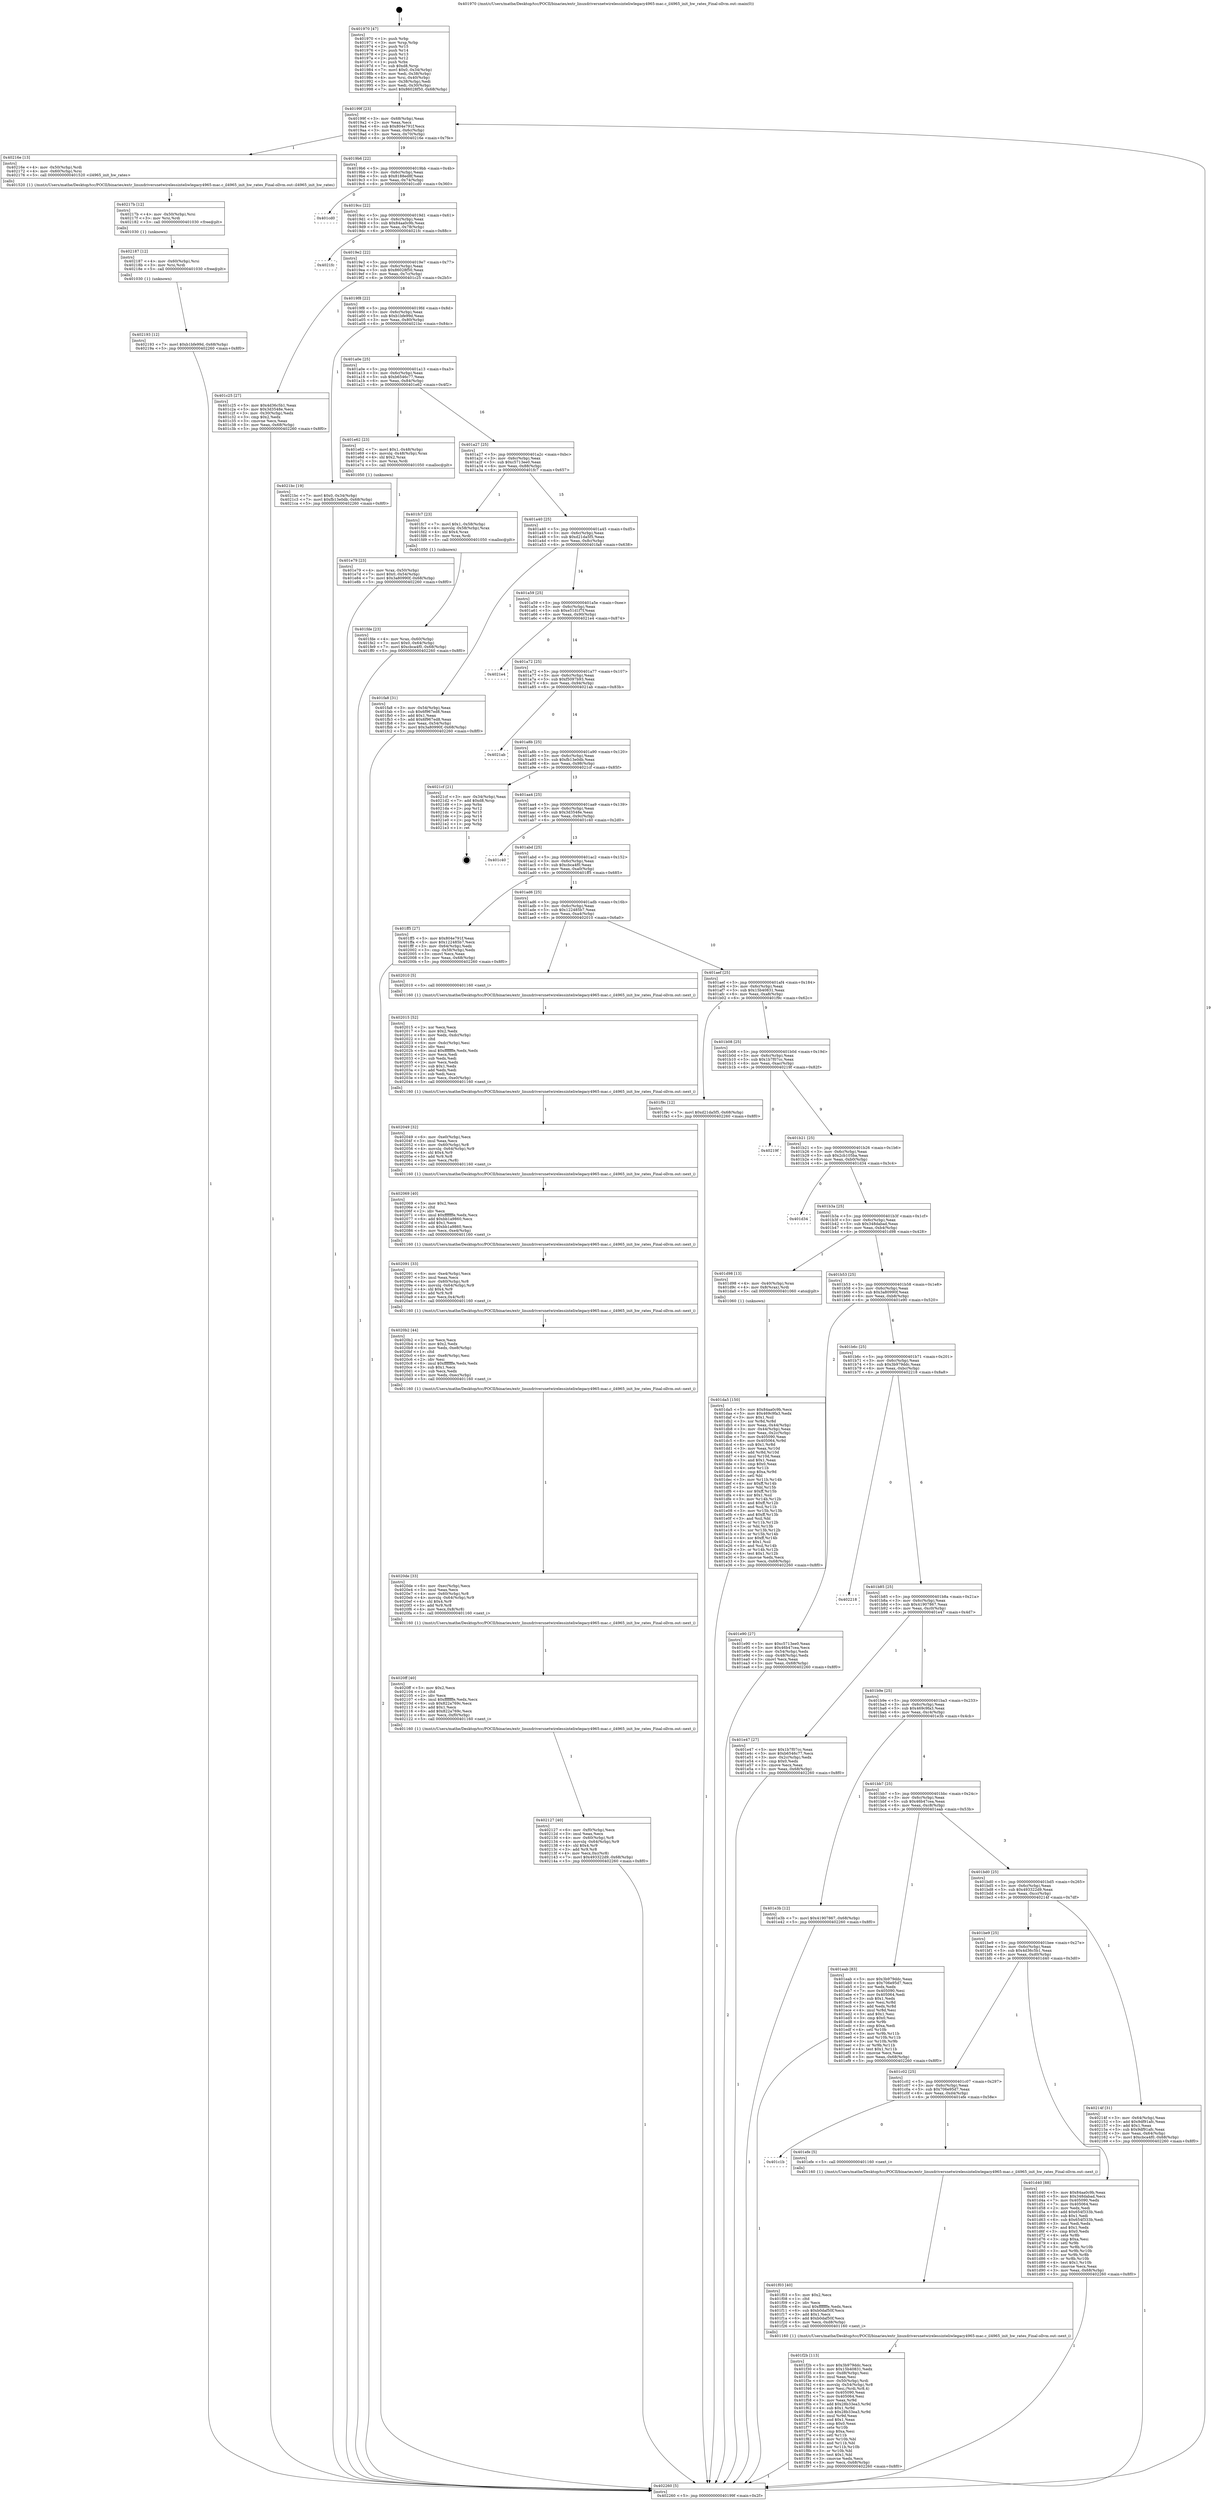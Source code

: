 digraph "0x401970" {
  label = "0x401970 (/mnt/c/Users/mathe/Desktop/tcc/POCII/binaries/extr_linuxdriversnetwirelessinteliwlegacy4965-mac.c_il4965_init_hw_rates_Final-ollvm.out::main(0))"
  labelloc = "t"
  node[shape=record]

  Entry [label="",width=0.3,height=0.3,shape=circle,fillcolor=black,style=filled]
  "0x40199f" [label="{
     0x40199f [23]\l
     | [instrs]\l
     &nbsp;&nbsp;0x40199f \<+3\>: mov -0x68(%rbp),%eax\l
     &nbsp;&nbsp;0x4019a2 \<+2\>: mov %eax,%ecx\l
     &nbsp;&nbsp;0x4019a4 \<+6\>: sub $0x804e791f,%ecx\l
     &nbsp;&nbsp;0x4019aa \<+3\>: mov %eax,-0x6c(%rbp)\l
     &nbsp;&nbsp;0x4019ad \<+3\>: mov %ecx,-0x70(%rbp)\l
     &nbsp;&nbsp;0x4019b0 \<+6\>: je 000000000040216e \<main+0x7fe\>\l
  }"]
  "0x40216e" [label="{
     0x40216e [13]\l
     | [instrs]\l
     &nbsp;&nbsp;0x40216e \<+4\>: mov -0x50(%rbp),%rdi\l
     &nbsp;&nbsp;0x402172 \<+4\>: mov -0x60(%rbp),%rsi\l
     &nbsp;&nbsp;0x402176 \<+5\>: call 0000000000401520 \<il4965_init_hw_rates\>\l
     | [calls]\l
     &nbsp;&nbsp;0x401520 \{1\} (/mnt/c/Users/mathe/Desktop/tcc/POCII/binaries/extr_linuxdriversnetwirelessinteliwlegacy4965-mac.c_il4965_init_hw_rates_Final-ollvm.out::il4965_init_hw_rates)\l
  }"]
  "0x4019b6" [label="{
     0x4019b6 [22]\l
     | [instrs]\l
     &nbsp;&nbsp;0x4019b6 \<+5\>: jmp 00000000004019bb \<main+0x4b\>\l
     &nbsp;&nbsp;0x4019bb \<+3\>: mov -0x6c(%rbp),%eax\l
     &nbsp;&nbsp;0x4019be \<+5\>: sub $0x8188ed8f,%eax\l
     &nbsp;&nbsp;0x4019c3 \<+3\>: mov %eax,-0x74(%rbp)\l
     &nbsp;&nbsp;0x4019c6 \<+6\>: je 0000000000401cd0 \<main+0x360\>\l
  }"]
  Exit [label="",width=0.3,height=0.3,shape=circle,fillcolor=black,style=filled,peripheries=2]
  "0x401cd0" [label="{
     0x401cd0\l
  }", style=dashed]
  "0x4019cc" [label="{
     0x4019cc [22]\l
     | [instrs]\l
     &nbsp;&nbsp;0x4019cc \<+5\>: jmp 00000000004019d1 \<main+0x61\>\l
     &nbsp;&nbsp;0x4019d1 \<+3\>: mov -0x6c(%rbp),%eax\l
     &nbsp;&nbsp;0x4019d4 \<+5\>: sub $0x84aa0c9b,%eax\l
     &nbsp;&nbsp;0x4019d9 \<+3\>: mov %eax,-0x78(%rbp)\l
     &nbsp;&nbsp;0x4019dc \<+6\>: je 00000000004021fc \<main+0x88c\>\l
  }"]
  "0x402193" [label="{
     0x402193 [12]\l
     | [instrs]\l
     &nbsp;&nbsp;0x402193 \<+7\>: movl $0xb1bfe99d,-0x68(%rbp)\l
     &nbsp;&nbsp;0x40219a \<+5\>: jmp 0000000000402260 \<main+0x8f0\>\l
  }"]
  "0x4021fc" [label="{
     0x4021fc\l
  }", style=dashed]
  "0x4019e2" [label="{
     0x4019e2 [22]\l
     | [instrs]\l
     &nbsp;&nbsp;0x4019e2 \<+5\>: jmp 00000000004019e7 \<main+0x77\>\l
     &nbsp;&nbsp;0x4019e7 \<+3\>: mov -0x6c(%rbp),%eax\l
     &nbsp;&nbsp;0x4019ea \<+5\>: sub $0x86028f50,%eax\l
     &nbsp;&nbsp;0x4019ef \<+3\>: mov %eax,-0x7c(%rbp)\l
     &nbsp;&nbsp;0x4019f2 \<+6\>: je 0000000000401c25 \<main+0x2b5\>\l
  }"]
  "0x402187" [label="{
     0x402187 [12]\l
     | [instrs]\l
     &nbsp;&nbsp;0x402187 \<+4\>: mov -0x60(%rbp),%rsi\l
     &nbsp;&nbsp;0x40218b \<+3\>: mov %rsi,%rdi\l
     &nbsp;&nbsp;0x40218e \<+5\>: call 0000000000401030 \<free@plt\>\l
     | [calls]\l
     &nbsp;&nbsp;0x401030 \{1\} (unknown)\l
  }"]
  "0x401c25" [label="{
     0x401c25 [27]\l
     | [instrs]\l
     &nbsp;&nbsp;0x401c25 \<+5\>: mov $0x4d36c5b1,%eax\l
     &nbsp;&nbsp;0x401c2a \<+5\>: mov $0x3d3548e,%ecx\l
     &nbsp;&nbsp;0x401c2f \<+3\>: mov -0x30(%rbp),%edx\l
     &nbsp;&nbsp;0x401c32 \<+3\>: cmp $0x2,%edx\l
     &nbsp;&nbsp;0x401c35 \<+3\>: cmovne %ecx,%eax\l
     &nbsp;&nbsp;0x401c38 \<+3\>: mov %eax,-0x68(%rbp)\l
     &nbsp;&nbsp;0x401c3b \<+5\>: jmp 0000000000402260 \<main+0x8f0\>\l
  }"]
  "0x4019f8" [label="{
     0x4019f8 [22]\l
     | [instrs]\l
     &nbsp;&nbsp;0x4019f8 \<+5\>: jmp 00000000004019fd \<main+0x8d\>\l
     &nbsp;&nbsp;0x4019fd \<+3\>: mov -0x6c(%rbp),%eax\l
     &nbsp;&nbsp;0x401a00 \<+5\>: sub $0xb1bfe99d,%eax\l
     &nbsp;&nbsp;0x401a05 \<+3\>: mov %eax,-0x80(%rbp)\l
     &nbsp;&nbsp;0x401a08 \<+6\>: je 00000000004021bc \<main+0x84c\>\l
  }"]
  "0x402260" [label="{
     0x402260 [5]\l
     | [instrs]\l
     &nbsp;&nbsp;0x402260 \<+5\>: jmp 000000000040199f \<main+0x2f\>\l
  }"]
  "0x401970" [label="{
     0x401970 [47]\l
     | [instrs]\l
     &nbsp;&nbsp;0x401970 \<+1\>: push %rbp\l
     &nbsp;&nbsp;0x401971 \<+3\>: mov %rsp,%rbp\l
     &nbsp;&nbsp;0x401974 \<+2\>: push %r15\l
     &nbsp;&nbsp;0x401976 \<+2\>: push %r14\l
     &nbsp;&nbsp;0x401978 \<+2\>: push %r13\l
     &nbsp;&nbsp;0x40197a \<+2\>: push %r12\l
     &nbsp;&nbsp;0x40197c \<+1\>: push %rbx\l
     &nbsp;&nbsp;0x40197d \<+7\>: sub $0xd8,%rsp\l
     &nbsp;&nbsp;0x401984 \<+7\>: movl $0x0,-0x34(%rbp)\l
     &nbsp;&nbsp;0x40198b \<+3\>: mov %edi,-0x38(%rbp)\l
     &nbsp;&nbsp;0x40198e \<+4\>: mov %rsi,-0x40(%rbp)\l
     &nbsp;&nbsp;0x401992 \<+3\>: mov -0x38(%rbp),%edi\l
     &nbsp;&nbsp;0x401995 \<+3\>: mov %edi,-0x30(%rbp)\l
     &nbsp;&nbsp;0x401998 \<+7\>: movl $0x86028f50,-0x68(%rbp)\l
  }"]
  "0x40217b" [label="{
     0x40217b [12]\l
     | [instrs]\l
     &nbsp;&nbsp;0x40217b \<+4\>: mov -0x50(%rbp),%rsi\l
     &nbsp;&nbsp;0x40217f \<+3\>: mov %rsi,%rdi\l
     &nbsp;&nbsp;0x402182 \<+5\>: call 0000000000401030 \<free@plt\>\l
     | [calls]\l
     &nbsp;&nbsp;0x401030 \{1\} (unknown)\l
  }"]
  "0x4021bc" [label="{
     0x4021bc [19]\l
     | [instrs]\l
     &nbsp;&nbsp;0x4021bc \<+7\>: movl $0x0,-0x34(%rbp)\l
     &nbsp;&nbsp;0x4021c3 \<+7\>: movl $0xfb13e0db,-0x68(%rbp)\l
     &nbsp;&nbsp;0x4021ca \<+5\>: jmp 0000000000402260 \<main+0x8f0\>\l
  }"]
  "0x401a0e" [label="{
     0x401a0e [25]\l
     | [instrs]\l
     &nbsp;&nbsp;0x401a0e \<+5\>: jmp 0000000000401a13 \<main+0xa3\>\l
     &nbsp;&nbsp;0x401a13 \<+3\>: mov -0x6c(%rbp),%eax\l
     &nbsp;&nbsp;0x401a16 \<+5\>: sub $0xb6546c77,%eax\l
     &nbsp;&nbsp;0x401a1b \<+6\>: mov %eax,-0x84(%rbp)\l
     &nbsp;&nbsp;0x401a21 \<+6\>: je 0000000000401e62 \<main+0x4f2\>\l
  }"]
  "0x402127" [label="{
     0x402127 [40]\l
     | [instrs]\l
     &nbsp;&nbsp;0x402127 \<+6\>: mov -0xf0(%rbp),%ecx\l
     &nbsp;&nbsp;0x40212d \<+3\>: imul %eax,%ecx\l
     &nbsp;&nbsp;0x402130 \<+4\>: mov -0x60(%rbp),%r8\l
     &nbsp;&nbsp;0x402134 \<+4\>: movslq -0x64(%rbp),%r9\l
     &nbsp;&nbsp;0x402138 \<+4\>: shl $0x4,%r9\l
     &nbsp;&nbsp;0x40213c \<+3\>: add %r9,%r8\l
     &nbsp;&nbsp;0x40213f \<+4\>: mov %ecx,0xc(%r8)\l
     &nbsp;&nbsp;0x402143 \<+7\>: movl $0x493322d9,-0x68(%rbp)\l
     &nbsp;&nbsp;0x40214a \<+5\>: jmp 0000000000402260 \<main+0x8f0\>\l
  }"]
  "0x401e62" [label="{
     0x401e62 [23]\l
     | [instrs]\l
     &nbsp;&nbsp;0x401e62 \<+7\>: movl $0x1,-0x48(%rbp)\l
     &nbsp;&nbsp;0x401e69 \<+4\>: movslq -0x48(%rbp),%rax\l
     &nbsp;&nbsp;0x401e6d \<+4\>: shl $0x2,%rax\l
     &nbsp;&nbsp;0x401e71 \<+3\>: mov %rax,%rdi\l
     &nbsp;&nbsp;0x401e74 \<+5\>: call 0000000000401050 \<malloc@plt\>\l
     | [calls]\l
     &nbsp;&nbsp;0x401050 \{1\} (unknown)\l
  }"]
  "0x401a27" [label="{
     0x401a27 [25]\l
     | [instrs]\l
     &nbsp;&nbsp;0x401a27 \<+5\>: jmp 0000000000401a2c \<main+0xbc\>\l
     &nbsp;&nbsp;0x401a2c \<+3\>: mov -0x6c(%rbp),%eax\l
     &nbsp;&nbsp;0x401a2f \<+5\>: sub $0xc5713ee0,%eax\l
     &nbsp;&nbsp;0x401a34 \<+6\>: mov %eax,-0x88(%rbp)\l
     &nbsp;&nbsp;0x401a3a \<+6\>: je 0000000000401fc7 \<main+0x657\>\l
  }"]
  "0x4020ff" [label="{
     0x4020ff [40]\l
     | [instrs]\l
     &nbsp;&nbsp;0x4020ff \<+5\>: mov $0x2,%ecx\l
     &nbsp;&nbsp;0x402104 \<+1\>: cltd\l
     &nbsp;&nbsp;0x402105 \<+2\>: idiv %ecx\l
     &nbsp;&nbsp;0x402107 \<+6\>: imul $0xfffffffe,%edx,%ecx\l
     &nbsp;&nbsp;0x40210d \<+6\>: sub $0x822a769c,%ecx\l
     &nbsp;&nbsp;0x402113 \<+3\>: add $0x1,%ecx\l
     &nbsp;&nbsp;0x402116 \<+6\>: add $0x822a769c,%ecx\l
     &nbsp;&nbsp;0x40211c \<+6\>: mov %ecx,-0xf0(%rbp)\l
     &nbsp;&nbsp;0x402122 \<+5\>: call 0000000000401160 \<next_i\>\l
     | [calls]\l
     &nbsp;&nbsp;0x401160 \{1\} (/mnt/c/Users/mathe/Desktop/tcc/POCII/binaries/extr_linuxdriversnetwirelessinteliwlegacy4965-mac.c_il4965_init_hw_rates_Final-ollvm.out::next_i)\l
  }"]
  "0x401fc7" [label="{
     0x401fc7 [23]\l
     | [instrs]\l
     &nbsp;&nbsp;0x401fc7 \<+7\>: movl $0x1,-0x58(%rbp)\l
     &nbsp;&nbsp;0x401fce \<+4\>: movslq -0x58(%rbp),%rax\l
     &nbsp;&nbsp;0x401fd2 \<+4\>: shl $0x4,%rax\l
     &nbsp;&nbsp;0x401fd6 \<+3\>: mov %rax,%rdi\l
     &nbsp;&nbsp;0x401fd9 \<+5\>: call 0000000000401050 \<malloc@plt\>\l
     | [calls]\l
     &nbsp;&nbsp;0x401050 \{1\} (unknown)\l
  }"]
  "0x401a40" [label="{
     0x401a40 [25]\l
     | [instrs]\l
     &nbsp;&nbsp;0x401a40 \<+5\>: jmp 0000000000401a45 \<main+0xd5\>\l
     &nbsp;&nbsp;0x401a45 \<+3\>: mov -0x6c(%rbp),%eax\l
     &nbsp;&nbsp;0x401a48 \<+5\>: sub $0xd21da5f5,%eax\l
     &nbsp;&nbsp;0x401a4d \<+6\>: mov %eax,-0x8c(%rbp)\l
     &nbsp;&nbsp;0x401a53 \<+6\>: je 0000000000401fa8 \<main+0x638\>\l
  }"]
  "0x4020de" [label="{
     0x4020de [33]\l
     | [instrs]\l
     &nbsp;&nbsp;0x4020de \<+6\>: mov -0xec(%rbp),%ecx\l
     &nbsp;&nbsp;0x4020e4 \<+3\>: imul %eax,%ecx\l
     &nbsp;&nbsp;0x4020e7 \<+4\>: mov -0x60(%rbp),%r8\l
     &nbsp;&nbsp;0x4020eb \<+4\>: movslq -0x64(%rbp),%r9\l
     &nbsp;&nbsp;0x4020ef \<+4\>: shl $0x4,%r9\l
     &nbsp;&nbsp;0x4020f3 \<+3\>: add %r9,%r8\l
     &nbsp;&nbsp;0x4020f6 \<+4\>: mov %ecx,0x8(%r8)\l
     &nbsp;&nbsp;0x4020fa \<+5\>: call 0000000000401160 \<next_i\>\l
     | [calls]\l
     &nbsp;&nbsp;0x401160 \{1\} (/mnt/c/Users/mathe/Desktop/tcc/POCII/binaries/extr_linuxdriversnetwirelessinteliwlegacy4965-mac.c_il4965_init_hw_rates_Final-ollvm.out::next_i)\l
  }"]
  "0x401fa8" [label="{
     0x401fa8 [31]\l
     | [instrs]\l
     &nbsp;&nbsp;0x401fa8 \<+3\>: mov -0x54(%rbp),%eax\l
     &nbsp;&nbsp;0x401fab \<+5\>: sub $0x6f967ed8,%eax\l
     &nbsp;&nbsp;0x401fb0 \<+3\>: add $0x1,%eax\l
     &nbsp;&nbsp;0x401fb3 \<+5\>: add $0x6f967ed8,%eax\l
     &nbsp;&nbsp;0x401fb8 \<+3\>: mov %eax,-0x54(%rbp)\l
     &nbsp;&nbsp;0x401fbb \<+7\>: movl $0x3a80990f,-0x68(%rbp)\l
     &nbsp;&nbsp;0x401fc2 \<+5\>: jmp 0000000000402260 \<main+0x8f0\>\l
  }"]
  "0x401a59" [label="{
     0x401a59 [25]\l
     | [instrs]\l
     &nbsp;&nbsp;0x401a59 \<+5\>: jmp 0000000000401a5e \<main+0xee\>\l
     &nbsp;&nbsp;0x401a5e \<+3\>: mov -0x6c(%rbp),%eax\l
     &nbsp;&nbsp;0x401a61 \<+5\>: sub $0xe51d1f7f,%eax\l
     &nbsp;&nbsp;0x401a66 \<+6\>: mov %eax,-0x90(%rbp)\l
     &nbsp;&nbsp;0x401a6c \<+6\>: je 00000000004021e4 \<main+0x874\>\l
  }"]
  "0x4020b2" [label="{
     0x4020b2 [44]\l
     | [instrs]\l
     &nbsp;&nbsp;0x4020b2 \<+2\>: xor %ecx,%ecx\l
     &nbsp;&nbsp;0x4020b4 \<+5\>: mov $0x2,%edx\l
     &nbsp;&nbsp;0x4020b9 \<+6\>: mov %edx,-0xe8(%rbp)\l
     &nbsp;&nbsp;0x4020bf \<+1\>: cltd\l
     &nbsp;&nbsp;0x4020c0 \<+6\>: mov -0xe8(%rbp),%esi\l
     &nbsp;&nbsp;0x4020c6 \<+2\>: idiv %esi\l
     &nbsp;&nbsp;0x4020c8 \<+6\>: imul $0xfffffffe,%edx,%edx\l
     &nbsp;&nbsp;0x4020ce \<+3\>: sub $0x1,%ecx\l
     &nbsp;&nbsp;0x4020d1 \<+2\>: sub %ecx,%edx\l
     &nbsp;&nbsp;0x4020d3 \<+6\>: mov %edx,-0xec(%rbp)\l
     &nbsp;&nbsp;0x4020d9 \<+5\>: call 0000000000401160 \<next_i\>\l
     | [calls]\l
     &nbsp;&nbsp;0x401160 \{1\} (/mnt/c/Users/mathe/Desktop/tcc/POCII/binaries/extr_linuxdriversnetwirelessinteliwlegacy4965-mac.c_il4965_init_hw_rates_Final-ollvm.out::next_i)\l
  }"]
  "0x4021e4" [label="{
     0x4021e4\l
  }", style=dashed]
  "0x401a72" [label="{
     0x401a72 [25]\l
     | [instrs]\l
     &nbsp;&nbsp;0x401a72 \<+5\>: jmp 0000000000401a77 \<main+0x107\>\l
     &nbsp;&nbsp;0x401a77 \<+3\>: mov -0x6c(%rbp),%eax\l
     &nbsp;&nbsp;0x401a7a \<+5\>: sub $0xf5097b93,%eax\l
     &nbsp;&nbsp;0x401a7f \<+6\>: mov %eax,-0x94(%rbp)\l
     &nbsp;&nbsp;0x401a85 \<+6\>: je 00000000004021ab \<main+0x83b\>\l
  }"]
  "0x402091" [label="{
     0x402091 [33]\l
     | [instrs]\l
     &nbsp;&nbsp;0x402091 \<+6\>: mov -0xe4(%rbp),%ecx\l
     &nbsp;&nbsp;0x402097 \<+3\>: imul %eax,%ecx\l
     &nbsp;&nbsp;0x40209a \<+4\>: mov -0x60(%rbp),%r8\l
     &nbsp;&nbsp;0x40209e \<+4\>: movslq -0x64(%rbp),%r9\l
     &nbsp;&nbsp;0x4020a2 \<+4\>: shl $0x4,%r9\l
     &nbsp;&nbsp;0x4020a6 \<+3\>: add %r9,%r8\l
     &nbsp;&nbsp;0x4020a9 \<+4\>: mov %ecx,0x4(%r8)\l
     &nbsp;&nbsp;0x4020ad \<+5\>: call 0000000000401160 \<next_i\>\l
     | [calls]\l
     &nbsp;&nbsp;0x401160 \{1\} (/mnt/c/Users/mathe/Desktop/tcc/POCII/binaries/extr_linuxdriversnetwirelessinteliwlegacy4965-mac.c_il4965_init_hw_rates_Final-ollvm.out::next_i)\l
  }"]
  "0x4021ab" [label="{
     0x4021ab\l
  }", style=dashed]
  "0x401a8b" [label="{
     0x401a8b [25]\l
     | [instrs]\l
     &nbsp;&nbsp;0x401a8b \<+5\>: jmp 0000000000401a90 \<main+0x120\>\l
     &nbsp;&nbsp;0x401a90 \<+3\>: mov -0x6c(%rbp),%eax\l
     &nbsp;&nbsp;0x401a93 \<+5\>: sub $0xfb13e0db,%eax\l
     &nbsp;&nbsp;0x401a98 \<+6\>: mov %eax,-0x98(%rbp)\l
     &nbsp;&nbsp;0x401a9e \<+6\>: je 00000000004021cf \<main+0x85f\>\l
  }"]
  "0x402069" [label="{
     0x402069 [40]\l
     | [instrs]\l
     &nbsp;&nbsp;0x402069 \<+5\>: mov $0x2,%ecx\l
     &nbsp;&nbsp;0x40206e \<+1\>: cltd\l
     &nbsp;&nbsp;0x40206f \<+2\>: idiv %ecx\l
     &nbsp;&nbsp;0x402071 \<+6\>: imul $0xfffffffe,%edx,%ecx\l
     &nbsp;&nbsp;0x402077 \<+6\>: add $0xbb1a9860,%ecx\l
     &nbsp;&nbsp;0x40207d \<+3\>: add $0x1,%ecx\l
     &nbsp;&nbsp;0x402080 \<+6\>: sub $0xbb1a9860,%ecx\l
     &nbsp;&nbsp;0x402086 \<+6\>: mov %ecx,-0xe4(%rbp)\l
     &nbsp;&nbsp;0x40208c \<+5\>: call 0000000000401160 \<next_i\>\l
     | [calls]\l
     &nbsp;&nbsp;0x401160 \{1\} (/mnt/c/Users/mathe/Desktop/tcc/POCII/binaries/extr_linuxdriversnetwirelessinteliwlegacy4965-mac.c_il4965_init_hw_rates_Final-ollvm.out::next_i)\l
  }"]
  "0x4021cf" [label="{
     0x4021cf [21]\l
     | [instrs]\l
     &nbsp;&nbsp;0x4021cf \<+3\>: mov -0x34(%rbp),%eax\l
     &nbsp;&nbsp;0x4021d2 \<+7\>: add $0xd8,%rsp\l
     &nbsp;&nbsp;0x4021d9 \<+1\>: pop %rbx\l
     &nbsp;&nbsp;0x4021da \<+2\>: pop %r12\l
     &nbsp;&nbsp;0x4021dc \<+2\>: pop %r13\l
     &nbsp;&nbsp;0x4021de \<+2\>: pop %r14\l
     &nbsp;&nbsp;0x4021e0 \<+2\>: pop %r15\l
     &nbsp;&nbsp;0x4021e2 \<+1\>: pop %rbp\l
     &nbsp;&nbsp;0x4021e3 \<+1\>: ret\l
  }"]
  "0x401aa4" [label="{
     0x401aa4 [25]\l
     | [instrs]\l
     &nbsp;&nbsp;0x401aa4 \<+5\>: jmp 0000000000401aa9 \<main+0x139\>\l
     &nbsp;&nbsp;0x401aa9 \<+3\>: mov -0x6c(%rbp),%eax\l
     &nbsp;&nbsp;0x401aac \<+5\>: sub $0x3d3548e,%eax\l
     &nbsp;&nbsp;0x401ab1 \<+6\>: mov %eax,-0x9c(%rbp)\l
     &nbsp;&nbsp;0x401ab7 \<+6\>: je 0000000000401c40 \<main+0x2d0\>\l
  }"]
  "0x402049" [label="{
     0x402049 [32]\l
     | [instrs]\l
     &nbsp;&nbsp;0x402049 \<+6\>: mov -0xe0(%rbp),%ecx\l
     &nbsp;&nbsp;0x40204f \<+3\>: imul %eax,%ecx\l
     &nbsp;&nbsp;0x402052 \<+4\>: mov -0x60(%rbp),%r8\l
     &nbsp;&nbsp;0x402056 \<+4\>: movslq -0x64(%rbp),%r9\l
     &nbsp;&nbsp;0x40205a \<+4\>: shl $0x4,%r9\l
     &nbsp;&nbsp;0x40205e \<+3\>: add %r9,%r8\l
     &nbsp;&nbsp;0x402061 \<+3\>: mov %ecx,(%r8)\l
     &nbsp;&nbsp;0x402064 \<+5\>: call 0000000000401160 \<next_i\>\l
     | [calls]\l
     &nbsp;&nbsp;0x401160 \{1\} (/mnt/c/Users/mathe/Desktop/tcc/POCII/binaries/extr_linuxdriversnetwirelessinteliwlegacy4965-mac.c_il4965_init_hw_rates_Final-ollvm.out::next_i)\l
  }"]
  "0x401c40" [label="{
     0x401c40\l
  }", style=dashed]
  "0x401abd" [label="{
     0x401abd [25]\l
     | [instrs]\l
     &nbsp;&nbsp;0x401abd \<+5\>: jmp 0000000000401ac2 \<main+0x152\>\l
     &nbsp;&nbsp;0x401ac2 \<+3\>: mov -0x6c(%rbp),%eax\l
     &nbsp;&nbsp;0x401ac5 \<+5\>: sub $0xcbca4f0,%eax\l
     &nbsp;&nbsp;0x401aca \<+6\>: mov %eax,-0xa0(%rbp)\l
     &nbsp;&nbsp;0x401ad0 \<+6\>: je 0000000000401ff5 \<main+0x685\>\l
  }"]
  "0x402015" [label="{
     0x402015 [52]\l
     | [instrs]\l
     &nbsp;&nbsp;0x402015 \<+2\>: xor %ecx,%ecx\l
     &nbsp;&nbsp;0x402017 \<+5\>: mov $0x2,%edx\l
     &nbsp;&nbsp;0x40201c \<+6\>: mov %edx,-0xdc(%rbp)\l
     &nbsp;&nbsp;0x402022 \<+1\>: cltd\l
     &nbsp;&nbsp;0x402023 \<+6\>: mov -0xdc(%rbp),%esi\l
     &nbsp;&nbsp;0x402029 \<+2\>: idiv %esi\l
     &nbsp;&nbsp;0x40202b \<+6\>: imul $0xfffffffe,%edx,%edx\l
     &nbsp;&nbsp;0x402031 \<+2\>: mov %ecx,%edi\l
     &nbsp;&nbsp;0x402033 \<+2\>: sub %edx,%edi\l
     &nbsp;&nbsp;0x402035 \<+2\>: mov %ecx,%edx\l
     &nbsp;&nbsp;0x402037 \<+3\>: sub $0x1,%edx\l
     &nbsp;&nbsp;0x40203a \<+2\>: add %edx,%edi\l
     &nbsp;&nbsp;0x40203c \<+2\>: sub %edi,%ecx\l
     &nbsp;&nbsp;0x40203e \<+6\>: mov %ecx,-0xe0(%rbp)\l
     &nbsp;&nbsp;0x402044 \<+5\>: call 0000000000401160 \<next_i\>\l
     | [calls]\l
     &nbsp;&nbsp;0x401160 \{1\} (/mnt/c/Users/mathe/Desktop/tcc/POCII/binaries/extr_linuxdriversnetwirelessinteliwlegacy4965-mac.c_il4965_init_hw_rates_Final-ollvm.out::next_i)\l
  }"]
  "0x401ff5" [label="{
     0x401ff5 [27]\l
     | [instrs]\l
     &nbsp;&nbsp;0x401ff5 \<+5\>: mov $0x804e791f,%eax\l
     &nbsp;&nbsp;0x401ffa \<+5\>: mov $0x122485b7,%ecx\l
     &nbsp;&nbsp;0x401fff \<+3\>: mov -0x64(%rbp),%edx\l
     &nbsp;&nbsp;0x402002 \<+3\>: cmp -0x58(%rbp),%edx\l
     &nbsp;&nbsp;0x402005 \<+3\>: cmovl %ecx,%eax\l
     &nbsp;&nbsp;0x402008 \<+3\>: mov %eax,-0x68(%rbp)\l
     &nbsp;&nbsp;0x40200b \<+5\>: jmp 0000000000402260 \<main+0x8f0\>\l
  }"]
  "0x401ad6" [label="{
     0x401ad6 [25]\l
     | [instrs]\l
     &nbsp;&nbsp;0x401ad6 \<+5\>: jmp 0000000000401adb \<main+0x16b\>\l
     &nbsp;&nbsp;0x401adb \<+3\>: mov -0x6c(%rbp),%eax\l
     &nbsp;&nbsp;0x401ade \<+5\>: sub $0x122485b7,%eax\l
     &nbsp;&nbsp;0x401ae3 \<+6\>: mov %eax,-0xa4(%rbp)\l
     &nbsp;&nbsp;0x401ae9 \<+6\>: je 0000000000402010 \<main+0x6a0\>\l
  }"]
  "0x401fde" [label="{
     0x401fde [23]\l
     | [instrs]\l
     &nbsp;&nbsp;0x401fde \<+4\>: mov %rax,-0x60(%rbp)\l
     &nbsp;&nbsp;0x401fe2 \<+7\>: movl $0x0,-0x64(%rbp)\l
     &nbsp;&nbsp;0x401fe9 \<+7\>: movl $0xcbca4f0,-0x68(%rbp)\l
     &nbsp;&nbsp;0x401ff0 \<+5\>: jmp 0000000000402260 \<main+0x8f0\>\l
  }"]
  "0x402010" [label="{
     0x402010 [5]\l
     | [instrs]\l
     &nbsp;&nbsp;0x402010 \<+5\>: call 0000000000401160 \<next_i\>\l
     | [calls]\l
     &nbsp;&nbsp;0x401160 \{1\} (/mnt/c/Users/mathe/Desktop/tcc/POCII/binaries/extr_linuxdriversnetwirelessinteliwlegacy4965-mac.c_il4965_init_hw_rates_Final-ollvm.out::next_i)\l
  }"]
  "0x401aef" [label="{
     0x401aef [25]\l
     | [instrs]\l
     &nbsp;&nbsp;0x401aef \<+5\>: jmp 0000000000401af4 \<main+0x184\>\l
     &nbsp;&nbsp;0x401af4 \<+3\>: mov -0x6c(%rbp),%eax\l
     &nbsp;&nbsp;0x401af7 \<+5\>: sub $0x15b40831,%eax\l
     &nbsp;&nbsp;0x401afc \<+6\>: mov %eax,-0xa8(%rbp)\l
     &nbsp;&nbsp;0x401b02 \<+6\>: je 0000000000401f9c \<main+0x62c\>\l
  }"]
  "0x401f2b" [label="{
     0x401f2b [113]\l
     | [instrs]\l
     &nbsp;&nbsp;0x401f2b \<+5\>: mov $0x3b979ddc,%ecx\l
     &nbsp;&nbsp;0x401f30 \<+5\>: mov $0x15b40831,%edx\l
     &nbsp;&nbsp;0x401f35 \<+6\>: mov -0xd8(%rbp),%esi\l
     &nbsp;&nbsp;0x401f3b \<+3\>: imul %eax,%esi\l
     &nbsp;&nbsp;0x401f3e \<+4\>: mov -0x50(%rbp),%rdi\l
     &nbsp;&nbsp;0x401f42 \<+4\>: movslq -0x54(%rbp),%r8\l
     &nbsp;&nbsp;0x401f46 \<+4\>: mov %esi,(%rdi,%r8,4)\l
     &nbsp;&nbsp;0x401f4a \<+7\>: mov 0x405090,%eax\l
     &nbsp;&nbsp;0x401f51 \<+7\>: mov 0x405064,%esi\l
     &nbsp;&nbsp;0x401f58 \<+3\>: mov %eax,%r9d\l
     &nbsp;&nbsp;0x401f5b \<+7\>: add $0x28b33ea3,%r9d\l
     &nbsp;&nbsp;0x401f62 \<+4\>: sub $0x1,%r9d\l
     &nbsp;&nbsp;0x401f66 \<+7\>: sub $0x28b33ea3,%r9d\l
     &nbsp;&nbsp;0x401f6d \<+4\>: imul %r9d,%eax\l
     &nbsp;&nbsp;0x401f71 \<+3\>: and $0x1,%eax\l
     &nbsp;&nbsp;0x401f74 \<+3\>: cmp $0x0,%eax\l
     &nbsp;&nbsp;0x401f77 \<+4\>: sete %r10b\l
     &nbsp;&nbsp;0x401f7b \<+3\>: cmp $0xa,%esi\l
     &nbsp;&nbsp;0x401f7e \<+4\>: setl %r11b\l
     &nbsp;&nbsp;0x401f82 \<+3\>: mov %r10b,%bl\l
     &nbsp;&nbsp;0x401f85 \<+3\>: and %r11b,%bl\l
     &nbsp;&nbsp;0x401f88 \<+3\>: xor %r11b,%r10b\l
     &nbsp;&nbsp;0x401f8b \<+3\>: or %r10b,%bl\l
     &nbsp;&nbsp;0x401f8e \<+3\>: test $0x1,%bl\l
     &nbsp;&nbsp;0x401f91 \<+3\>: cmovne %edx,%ecx\l
     &nbsp;&nbsp;0x401f94 \<+3\>: mov %ecx,-0x68(%rbp)\l
     &nbsp;&nbsp;0x401f97 \<+5\>: jmp 0000000000402260 \<main+0x8f0\>\l
  }"]
  "0x401f9c" [label="{
     0x401f9c [12]\l
     | [instrs]\l
     &nbsp;&nbsp;0x401f9c \<+7\>: movl $0xd21da5f5,-0x68(%rbp)\l
     &nbsp;&nbsp;0x401fa3 \<+5\>: jmp 0000000000402260 \<main+0x8f0\>\l
  }"]
  "0x401b08" [label="{
     0x401b08 [25]\l
     | [instrs]\l
     &nbsp;&nbsp;0x401b08 \<+5\>: jmp 0000000000401b0d \<main+0x19d\>\l
     &nbsp;&nbsp;0x401b0d \<+3\>: mov -0x6c(%rbp),%eax\l
     &nbsp;&nbsp;0x401b10 \<+5\>: sub $0x1b7f07cc,%eax\l
     &nbsp;&nbsp;0x401b15 \<+6\>: mov %eax,-0xac(%rbp)\l
     &nbsp;&nbsp;0x401b1b \<+6\>: je 000000000040219f \<main+0x82f\>\l
  }"]
  "0x401f03" [label="{
     0x401f03 [40]\l
     | [instrs]\l
     &nbsp;&nbsp;0x401f03 \<+5\>: mov $0x2,%ecx\l
     &nbsp;&nbsp;0x401f08 \<+1\>: cltd\l
     &nbsp;&nbsp;0x401f09 \<+2\>: idiv %ecx\l
     &nbsp;&nbsp;0x401f0b \<+6\>: imul $0xfffffffe,%edx,%ecx\l
     &nbsp;&nbsp;0x401f11 \<+6\>: sub $0xb0daf50f,%ecx\l
     &nbsp;&nbsp;0x401f17 \<+3\>: add $0x1,%ecx\l
     &nbsp;&nbsp;0x401f1a \<+6\>: add $0xb0daf50f,%ecx\l
     &nbsp;&nbsp;0x401f20 \<+6\>: mov %ecx,-0xd8(%rbp)\l
     &nbsp;&nbsp;0x401f26 \<+5\>: call 0000000000401160 \<next_i\>\l
     | [calls]\l
     &nbsp;&nbsp;0x401160 \{1\} (/mnt/c/Users/mathe/Desktop/tcc/POCII/binaries/extr_linuxdriversnetwirelessinteliwlegacy4965-mac.c_il4965_init_hw_rates_Final-ollvm.out::next_i)\l
  }"]
  "0x40219f" [label="{
     0x40219f\l
  }", style=dashed]
  "0x401b21" [label="{
     0x401b21 [25]\l
     | [instrs]\l
     &nbsp;&nbsp;0x401b21 \<+5\>: jmp 0000000000401b26 \<main+0x1b6\>\l
     &nbsp;&nbsp;0x401b26 \<+3\>: mov -0x6c(%rbp),%eax\l
     &nbsp;&nbsp;0x401b29 \<+5\>: sub $0x2cb105ba,%eax\l
     &nbsp;&nbsp;0x401b2e \<+6\>: mov %eax,-0xb0(%rbp)\l
     &nbsp;&nbsp;0x401b34 \<+6\>: je 0000000000401d34 \<main+0x3c4\>\l
  }"]
  "0x401c1b" [label="{
     0x401c1b\l
  }", style=dashed]
  "0x401d34" [label="{
     0x401d34\l
  }", style=dashed]
  "0x401b3a" [label="{
     0x401b3a [25]\l
     | [instrs]\l
     &nbsp;&nbsp;0x401b3a \<+5\>: jmp 0000000000401b3f \<main+0x1cf\>\l
     &nbsp;&nbsp;0x401b3f \<+3\>: mov -0x6c(%rbp),%eax\l
     &nbsp;&nbsp;0x401b42 \<+5\>: sub $0x348dabad,%eax\l
     &nbsp;&nbsp;0x401b47 \<+6\>: mov %eax,-0xb4(%rbp)\l
     &nbsp;&nbsp;0x401b4d \<+6\>: je 0000000000401d98 \<main+0x428\>\l
  }"]
  "0x401efe" [label="{
     0x401efe [5]\l
     | [instrs]\l
     &nbsp;&nbsp;0x401efe \<+5\>: call 0000000000401160 \<next_i\>\l
     | [calls]\l
     &nbsp;&nbsp;0x401160 \{1\} (/mnt/c/Users/mathe/Desktop/tcc/POCII/binaries/extr_linuxdriversnetwirelessinteliwlegacy4965-mac.c_il4965_init_hw_rates_Final-ollvm.out::next_i)\l
  }"]
  "0x401d98" [label="{
     0x401d98 [13]\l
     | [instrs]\l
     &nbsp;&nbsp;0x401d98 \<+4\>: mov -0x40(%rbp),%rax\l
     &nbsp;&nbsp;0x401d9c \<+4\>: mov 0x8(%rax),%rdi\l
     &nbsp;&nbsp;0x401da0 \<+5\>: call 0000000000401060 \<atoi@plt\>\l
     | [calls]\l
     &nbsp;&nbsp;0x401060 \{1\} (unknown)\l
  }"]
  "0x401b53" [label="{
     0x401b53 [25]\l
     | [instrs]\l
     &nbsp;&nbsp;0x401b53 \<+5\>: jmp 0000000000401b58 \<main+0x1e8\>\l
     &nbsp;&nbsp;0x401b58 \<+3\>: mov -0x6c(%rbp),%eax\l
     &nbsp;&nbsp;0x401b5b \<+5\>: sub $0x3a80990f,%eax\l
     &nbsp;&nbsp;0x401b60 \<+6\>: mov %eax,-0xb8(%rbp)\l
     &nbsp;&nbsp;0x401b66 \<+6\>: je 0000000000401e90 \<main+0x520\>\l
  }"]
  "0x401e79" [label="{
     0x401e79 [23]\l
     | [instrs]\l
     &nbsp;&nbsp;0x401e79 \<+4\>: mov %rax,-0x50(%rbp)\l
     &nbsp;&nbsp;0x401e7d \<+7\>: movl $0x0,-0x54(%rbp)\l
     &nbsp;&nbsp;0x401e84 \<+7\>: movl $0x3a80990f,-0x68(%rbp)\l
     &nbsp;&nbsp;0x401e8b \<+5\>: jmp 0000000000402260 \<main+0x8f0\>\l
  }"]
  "0x401e90" [label="{
     0x401e90 [27]\l
     | [instrs]\l
     &nbsp;&nbsp;0x401e90 \<+5\>: mov $0xc5713ee0,%eax\l
     &nbsp;&nbsp;0x401e95 \<+5\>: mov $0x46b47cea,%ecx\l
     &nbsp;&nbsp;0x401e9a \<+3\>: mov -0x54(%rbp),%edx\l
     &nbsp;&nbsp;0x401e9d \<+3\>: cmp -0x48(%rbp),%edx\l
     &nbsp;&nbsp;0x401ea0 \<+3\>: cmovl %ecx,%eax\l
     &nbsp;&nbsp;0x401ea3 \<+3\>: mov %eax,-0x68(%rbp)\l
     &nbsp;&nbsp;0x401ea6 \<+5\>: jmp 0000000000402260 \<main+0x8f0\>\l
  }"]
  "0x401b6c" [label="{
     0x401b6c [25]\l
     | [instrs]\l
     &nbsp;&nbsp;0x401b6c \<+5\>: jmp 0000000000401b71 \<main+0x201\>\l
     &nbsp;&nbsp;0x401b71 \<+3\>: mov -0x6c(%rbp),%eax\l
     &nbsp;&nbsp;0x401b74 \<+5\>: sub $0x3b979ddc,%eax\l
     &nbsp;&nbsp;0x401b79 \<+6\>: mov %eax,-0xbc(%rbp)\l
     &nbsp;&nbsp;0x401b7f \<+6\>: je 0000000000402218 \<main+0x8a8\>\l
  }"]
  "0x401da5" [label="{
     0x401da5 [150]\l
     | [instrs]\l
     &nbsp;&nbsp;0x401da5 \<+5\>: mov $0x84aa0c9b,%ecx\l
     &nbsp;&nbsp;0x401daa \<+5\>: mov $0x469c9fa3,%edx\l
     &nbsp;&nbsp;0x401daf \<+3\>: mov $0x1,%sil\l
     &nbsp;&nbsp;0x401db2 \<+3\>: xor %r8d,%r8d\l
     &nbsp;&nbsp;0x401db5 \<+3\>: mov %eax,-0x44(%rbp)\l
     &nbsp;&nbsp;0x401db8 \<+3\>: mov -0x44(%rbp),%eax\l
     &nbsp;&nbsp;0x401dbb \<+3\>: mov %eax,-0x2c(%rbp)\l
     &nbsp;&nbsp;0x401dbe \<+7\>: mov 0x405090,%eax\l
     &nbsp;&nbsp;0x401dc5 \<+8\>: mov 0x405064,%r9d\l
     &nbsp;&nbsp;0x401dcd \<+4\>: sub $0x1,%r8d\l
     &nbsp;&nbsp;0x401dd1 \<+3\>: mov %eax,%r10d\l
     &nbsp;&nbsp;0x401dd4 \<+3\>: add %r8d,%r10d\l
     &nbsp;&nbsp;0x401dd7 \<+4\>: imul %r10d,%eax\l
     &nbsp;&nbsp;0x401ddb \<+3\>: and $0x1,%eax\l
     &nbsp;&nbsp;0x401dde \<+3\>: cmp $0x0,%eax\l
     &nbsp;&nbsp;0x401de1 \<+4\>: sete %r11b\l
     &nbsp;&nbsp;0x401de5 \<+4\>: cmp $0xa,%r9d\l
     &nbsp;&nbsp;0x401de9 \<+3\>: setl %bl\l
     &nbsp;&nbsp;0x401dec \<+3\>: mov %r11b,%r14b\l
     &nbsp;&nbsp;0x401def \<+4\>: xor $0xff,%r14b\l
     &nbsp;&nbsp;0x401df3 \<+3\>: mov %bl,%r15b\l
     &nbsp;&nbsp;0x401df6 \<+4\>: xor $0xff,%r15b\l
     &nbsp;&nbsp;0x401dfa \<+4\>: xor $0x1,%sil\l
     &nbsp;&nbsp;0x401dfe \<+3\>: mov %r14b,%r12b\l
     &nbsp;&nbsp;0x401e01 \<+4\>: and $0xff,%r12b\l
     &nbsp;&nbsp;0x401e05 \<+3\>: and %sil,%r11b\l
     &nbsp;&nbsp;0x401e08 \<+3\>: mov %r15b,%r13b\l
     &nbsp;&nbsp;0x401e0b \<+4\>: and $0xff,%r13b\l
     &nbsp;&nbsp;0x401e0f \<+3\>: and %sil,%bl\l
     &nbsp;&nbsp;0x401e12 \<+3\>: or %r11b,%r12b\l
     &nbsp;&nbsp;0x401e15 \<+3\>: or %bl,%r13b\l
     &nbsp;&nbsp;0x401e18 \<+3\>: xor %r13b,%r12b\l
     &nbsp;&nbsp;0x401e1b \<+3\>: or %r15b,%r14b\l
     &nbsp;&nbsp;0x401e1e \<+4\>: xor $0xff,%r14b\l
     &nbsp;&nbsp;0x401e22 \<+4\>: or $0x1,%sil\l
     &nbsp;&nbsp;0x401e26 \<+3\>: and %sil,%r14b\l
     &nbsp;&nbsp;0x401e29 \<+3\>: or %r14b,%r12b\l
     &nbsp;&nbsp;0x401e2c \<+4\>: test $0x1,%r12b\l
     &nbsp;&nbsp;0x401e30 \<+3\>: cmovne %edx,%ecx\l
     &nbsp;&nbsp;0x401e33 \<+3\>: mov %ecx,-0x68(%rbp)\l
     &nbsp;&nbsp;0x401e36 \<+5\>: jmp 0000000000402260 \<main+0x8f0\>\l
  }"]
  "0x402218" [label="{
     0x402218\l
  }", style=dashed]
  "0x401b85" [label="{
     0x401b85 [25]\l
     | [instrs]\l
     &nbsp;&nbsp;0x401b85 \<+5\>: jmp 0000000000401b8a \<main+0x21a\>\l
     &nbsp;&nbsp;0x401b8a \<+3\>: mov -0x6c(%rbp),%eax\l
     &nbsp;&nbsp;0x401b8d \<+5\>: sub $0x41907867,%eax\l
     &nbsp;&nbsp;0x401b92 \<+6\>: mov %eax,-0xc0(%rbp)\l
     &nbsp;&nbsp;0x401b98 \<+6\>: je 0000000000401e47 \<main+0x4d7\>\l
  }"]
  "0x401c02" [label="{
     0x401c02 [25]\l
     | [instrs]\l
     &nbsp;&nbsp;0x401c02 \<+5\>: jmp 0000000000401c07 \<main+0x297\>\l
     &nbsp;&nbsp;0x401c07 \<+3\>: mov -0x6c(%rbp),%eax\l
     &nbsp;&nbsp;0x401c0a \<+5\>: sub $0x706e95d7,%eax\l
     &nbsp;&nbsp;0x401c0f \<+6\>: mov %eax,-0xd4(%rbp)\l
     &nbsp;&nbsp;0x401c15 \<+6\>: je 0000000000401efe \<main+0x58e\>\l
  }"]
  "0x401e47" [label="{
     0x401e47 [27]\l
     | [instrs]\l
     &nbsp;&nbsp;0x401e47 \<+5\>: mov $0x1b7f07cc,%eax\l
     &nbsp;&nbsp;0x401e4c \<+5\>: mov $0xb6546c77,%ecx\l
     &nbsp;&nbsp;0x401e51 \<+3\>: mov -0x2c(%rbp),%edx\l
     &nbsp;&nbsp;0x401e54 \<+3\>: cmp $0x0,%edx\l
     &nbsp;&nbsp;0x401e57 \<+3\>: cmove %ecx,%eax\l
     &nbsp;&nbsp;0x401e5a \<+3\>: mov %eax,-0x68(%rbp)\l
     &nbsp;&nbsp;0x401e5d \<+5\>: jmp 0000000000402260 \<main+0x8f0\>\l
  }"]
  "0x401b9e" [label="{
     0x401b9e [25]\l
     | [instrs]\l
     &nbsp;&nbsp;0x401b9e \<+5\>: jmp 0000000000401ba3 \<main+0x233\>\l
     &nbsp;&nbsp;0x401ba3 \<+3\>: mov -0x6c(%rbp),%eax\l
     &nbsp;&nbsp;0x401ba6 \<+5\>: sub $0x469c9fa3,%eax\l
     &nbsp;&nbsp;0x401bab \<+6\>: mov %eax,-0xc4(%rbp)\l
     &nbsp;&nbsp;0x401bb1 \<+6\>: je 0000000000401e3b \<main+0x4cb\>\l
  }"]
  "0x401d40" [label="{
     0x401d40 [88]\l
     | [instrs]\l
     &nbsp;&nbsp;0x401d40 \<+5\>: mov $0x84aa0c9b,%eax\l
     &nbsp;&nbsp;0x401d45 \<+5\>: mov $0x348dabad,%ecx\l
     &nbsp;&nbsp;0x401d4a \<+7\>: mov 0x405090,%edx\l
     &nbsp;&nbsp;0x401d51 \<+7\>: mov 0x405064,%esi\l
     &nbsp;&nbsp;0x401d58 \<+2\>: mov %edx,%edi\l
     &nbsp;&nbsp;0x401d5a \<+6\>: add $0x654f333b,%edi\l
     &nbsp;&nbsp;0x401d60 \<+3\>: sub $0x1,%edi\l
     &nbsp;&nbsp;0x401d63 \<+6\>: sub $0x654f333b,%edi\l
     &nbsp;&nbsp;0x401d69 \<+3\>: imul %edi,%edx\l
     &nbsp;&nbsp;0x401d6c \<+3\>: and $0x1,%edx\l
     &nbsp;&nbsp;0x401d6f \<+3\>: cmp $0x0,%edx\l
     &nbsp;&nbsp;0x401d72 \<+4\>: sete %r8b\l
     &nbsp;&nbsp;0x401d76 \<+3\>: cmp $0xa,%esi\l
     &nbsp;&nbsp;0x401d79 \<+4\>: setl %r9b\l
     &nbsp;&nbsp;0x401d7d \<+3\>: mov %r8b,%r10b\l
     &nbsp;&nbsp;0x401d80 \<+3\>: and %r9b,%r10b\l
     &nbsp;&nbsp;0x401d83 \<+3\>: xor %r9b,%r8b\l
     &nbsp;&nbsp;0x401d86 \<+3\>: or %r8b,%r10b\l
     &nbsp;&nbsp;0x401d89 \<+4\>: test $0x1,%r10b\l
     &nbsp;&nbsp;0x401d8d \<+3\>: cmovne %ecx,%eax\l
     &nbsp;&nbsp;0x401d90 \<+3\>: mov %eax,-0x68(%rbp)\l
     &nbsp;&nbsp;0x401d93 \<+5\>: jmp 0000000000402260 \<main+0x8f0\>\l
  }"]
  "0x401e3b" [label="{
     0x401e3b [12]\l
     | [instrs]\l
     &nbsp;&nbsp;0x401e3b \<+7\>: movl $0x41907867,-0x68(%rbp)\l
     &nbsp;&nbsp;0x401e42 \<+5\>: jmp 0000000000402260 \<main+0x8f0\>\l
  }"]
  "0x401bb7" [label="{
     0x401bb7 [25]\l
     | [instrs]\l
     &nbsp;&nbsp;0x401bb7 \<+5\>: jmp 0000000000401bbc \<main+0x24c\>\l
     &nbsp;&nbsp;0x401bbc \<+3\>: mov -0x6c(%rbp),%eax\l
     &nbsp;&nbsp;0x401bbf \<+5\>: sub $0x46b47cea,%eax\l
     &nbsp;&nbsp;0x401bc4 \<+6\>: mov %eax,-0xc8(%rbp)\l
     &nbsp;&nbsp;0x401bca \<+6\>: je 0000000000401eab \<main+0x53b\>\l
  }"]
  "0x401be9" [label="{
     0x401be9 [25]\l
     | [instrs]\l
     &nbsp;&nbsp;0x401be9 \<+5\>: jmp 0000000000401bee \<main+0x27e\>\l
     &nbsp;&nbsp;0x401bee \<+3\>: mov -0x6c(%rbp),%eax\l
     &nbsp;&nbsp;0x401bf1 \<+5\>: sub $0x4d36c5b1,%eax\l
     &nbsp;&nbsp;0x401bf6 \<+6\>: mov %eax,-0xd0(%rbp)\l
     &nbsp;&nbsp;0x401bfc \<+6\>: je 0000000000401d40 \<main+0x3d0\>\l
  }"]
  "0x401eab" [label="{
     0x401eab [83]\l
     | [instrs]\l
     &nbsp;&nbsp;0x401eab \<+5\>: mov $0x3b979ddc,%eax\l
     &nbsp;&nbsp;0x401eb0 \<+5\>: mov $0x706e95d7,%ecx\l
     &nbsp;&nbsp;0x401eb5 \<+2\>: xor %edx,%edx\l
     &nbsp;&nbsp;0x401eb7 \<+7\>: mov 0x405090,%esi\l
     &nbsp;&nbsp;0x401ebe \<+7\>: mov 0x405064,%edi\l
     &nbsp;&nbsp;0x401ec5 \<+3\>: sub $0x1,%edx\l
     &nbsp;&nbsp;0x401ec8 \<+3\>: mov %esi,%r8d\l
     &nbsp;&nbsp;0x401ecb \<+3\>: add %edx,%r8d\l
     &nbsp;&nbsp;0x401ece \<+4\>: imul %r8d,%esi\l
     &nbsp;&nbsp;0x401ed2 \<+3\>: and $0x1,%esi\l
     &nbsp;&nbsp;0x401ed5 \<+3\>: cmp $0x0,%esi\l
     &nbsp;&nbsp;0x401ed8 \<+4\>: sete %r9b\l
     &nbsp;&nbsp;0x401edc \<+3\>: cmp $0xa,%edi\l
     &nbsp;&nbsp;0x401edf \<+4\>: setl %r10b\l
     &nbsp;&nbsp;0x401ee3 \<+3\>: mov %r9b,%r11b\l
     &nbsp;&nbsp;0x401ee6 \<+3\>: and %r10b,%r11b\l
     &nbsp;&nbsp;0x401ee9 \<+3\>: xor %r10b,%r9b\l
     &nbsp;&nbsp;0x401eec \<+3\>: or %r9b,%r11b\l
     &nbsp;&nbsp;0x401eef \<+4\>: test $0x1,%r11b\l
     &nbsp;&nbsp;0x401ef3 \<+3\>: cmovne %ecx,%eax\l
     &nbsp;&nbsp;0x401ef6 \<+3\>: mov %eax,-0x68(%rbp)\l
     &nbsp;&nbsp;0x401ef9 \<+5\>: jmp 0000000000402260 \<main+0x8f0\>\l
  }"]
  "0x401bd0" [label="{
     0x401bd0 [25]\l
     | [instrs]\l
     &nbsp;&nbsp;0x401bd0 \<+5\>: jmp 0000000000401bd5 \<main+0x265\>\l
     &nbsp;&nbsp;0x401bd5 \<+3\>: mov -0x6c(%rbp),%eax\l
     &nbsp;&nbsp;0x401bd8 \<+5\>: sub $0x493322d9,%eax\l
     &nbsp;&nbsp;0x401bdd \<+6\>: mov %eax,-0xcc(%rbp)\l
     &nbsp;&nbsp;0x401be3 \<+6\>: je 000000000040214f \<main+0x7df\>\l
  }"]
  "0x40214f" [label="{
     0x40214f [31]\l
     | [instrs]\l
     &nbsp;&nbsp;0x40214f \<+3\>: mov -0x64(%rbp),%eax\l
     &nbsp;&nbsp;0x402152 \<+5\>: add $0x9df91afc,%eax\l
     &nbsp;&nbsp;0x402157 \<+3\>: add $0x1,%eax\l
     &nbsp;&nbsp;0x40215a \<+5\>: sub $0x9df91afc,%eax\l
     &nbsp;&nbsp;0x40215f \<+3\>: mov %eax,-0x64(%rbp)\l
     &nbsp;&nbsp;0x402162 \<+7\>: movl $0xcbca4f0,-0x68(%rbp)\l
     &nbsp;&nbsp;0x402169 \<+5\>: jmp 0000000000402260 \<main+0x8f0\>\l
  }"]
  Entry -> "0x401970" [label=" 1"]
  "0x40199f" -> "0x40216e" [label=" 1"]
  "0x40199f" -> "0x4019b6" [label=" 19"]
  "0x4021cf" -> Exit [label=" 1"]
  "0x4019b6" -> "0x401cd0" [label=" 0"]
  "0x4019b6" -> "0x4019cc" [label=" 19"]
  "0x4021bc" -> "0x402260" [label=" 1"]
  "0x4019cc" -> "0x4021fc" [label=" 0"]
  "0x4019cc" -> "0x4019e2" [label=" 19"]
  "0x402193" -> "0x402260" [label=" 1"]
  "0x4019e2" -> "0x401c25" [label=" 1"]
  "0x4019e2" -> "0x4019f8" [label=" 18"]
  "0x401c25" -> "0x402260" [label=" 1"]
  "0x401970" -> "0x40199f" [label=" 1"]
  "0x402260" -> "0x40199f" [label=" 19"]
  "0x402187" -> "0x402193" [label=" 1"]
  "0x4019f8" -> "0x4021bc" [label=" 1"]
  "0x4019f8" -> "0x401a0e" [label=" 17"]
  "0x40217b" -> "0x402187" [label=" 1"]
  "0x401a0e" -> "0x401e62" [label=" 1"]
  "0x401a0e" -> "0x401a27" [label=" 16"]
  "0x40216e" -> "0x40217b" [label=" 1"]
  "0x401a27" -> "0x401fc7" [label=" 1"]
  "0x401a27" -> "0x401a40" [label=" 15"]
  "0x40214f" -> "0x402260" [label=" 1"]
  "0x401a40" -> "0x401fa8" [label=" 1"]
  "0x401a40" -> "0x401a59" [label=" 14"]
  "0x402127" -> "0x402260" [label=" 1"]
  "0x401a59" -> "0x4021e4" [label=" 0"]
  "0x401a59" -> "0x401a72" [label=" 14"]
  "0x4020ff" -> "0x402127" [label=" 1"]
  "0x401a72" -> "0x4021ab" [label=" 0"]
  "0x401a72" -> "0x401a8b" [label=" 14"]
  "0x4020de" -> "0x4020ff" [label=" 1"]
  "0x401a8b" -> "0x4021cf" [label=" 1"]
  "0x401a8b" -> "0x401aa4" [label=" 13"]
  "0x4020b2" -> "0x4020de" [label=" 1"]
  "0x401aa4" -> "0x401c40" [label=" 0"]
  "0x401aa4" -> "0x401abd" [label=" 13"]
  "0x402091" -> "0x4020b2" [label=" 1"]
  "0x401abd" -> "0x401ff5" [label=" 2"]
  "0x401abd" -> "0x401ad6" [label=" 11"]
  "0x402069" -> "0x402091" [label=" 1"]
  "0x401ad6" -> "0x402010" [label=" 1"]
  "0x401ad6" -> "0x401aef" [label=" 10"]
  "0x402049" -> "0x402069" [label=" 1"]
  "0x401aef" -> "0x401f9c" [label=" 1"]
  "0x401aef" -> "0x401b08" [label=" 9"]
  "0x402015" -> "0x402049" [label=" 1"]
  "0x401b08" -> "0x40219f" [label=" 0"]
  "0x401b08" -> "0x401b21" [label=" 9"]
  "0x402010" -> "0x402015" [label=" 1"]
  "0x401b21" -> "0x401d34" [label=" 0"]
  "0x401b21" -> "0x401b3a" [label=" 9"]
  "0x401ff5" -> "0x402260" [label=" 2"]
  "0x401b3a" -> "0x401d98" [label=" 1"]
  "0x401b3a" -> "0x401b53" [label=" 8"]
  "0x401fde" -> "0x402260" [label=" 1"]
  "0x401b53" -> "0x401e90" [label=" 2"]
  "0x401b53" -> "0x401b6c" [label=" 6"]
  "0x401fa8" -> "0x402260" [label=" 1"]
  "0x401b6c" -> "0x402218" [label=" 0"]
  "0x401b6c" -> "0x401b85" [label=" 6"]
  "0x401f9c" -> "0x402260" [label=" 1"]
  "0x401b85" -> "0x401e47" [label=" 1"]
  "0x401b85" -> "0x401b9e" [label=" 5"]
  "0x401f2b" -> "0x402260" [label=" 1"]
  "0x401b9e" -> "0x401e3b" [label=" 1"]
  "0x401b9e" -> "0x401bb7" [label=" 4"]
  "0x401f03" -> "0x401f2b" [label=" 1"]
  "0x401bb7" -> "0x401eab" [label=" 1"]
  "0x401bb7" -> "0x401bd0" [label=" 3"]
  "0x401c02" -> "0x401c1b" [label=" 0"]
  "0x401bd0" -> "0x40214f" [label=" 1"]
  "0x401bd0" -> "0x401be9" [label=" 2"]
  "0x401efe" -> "0x401f03" [label=" 1"]
  "0x401be9" -> "0x401d40" [label=" 1"]
  "0x401be9" -> "0x401c02" [label=" 1"]
  "0x401d40" -> "0x402260" [label=" 1"]
  "0x401d98" -> "0x401da5" [label=" 1"]
  "0x401da5" -> "0x402260" [label=" 1"]
  "0x401e3b" -> "0x402260" [label=" 1"]
  "0x401e47" -> "0x402260" [label=" 1"]
  "0x401e62" -> "0x401e79" [label=" 1"]
  "0x401e79" -> "0x402260" [label=" 1"]
  "0x401e90" -> "0x402260" [label=" 2"]
  "0x401eab" -> "0x402260" [label=" 1"]
  "0x401fc7" -> "0x401fde" [label=" 1"]
  "0x401c02" -> "0x401efe" [label=" 1"]
}
